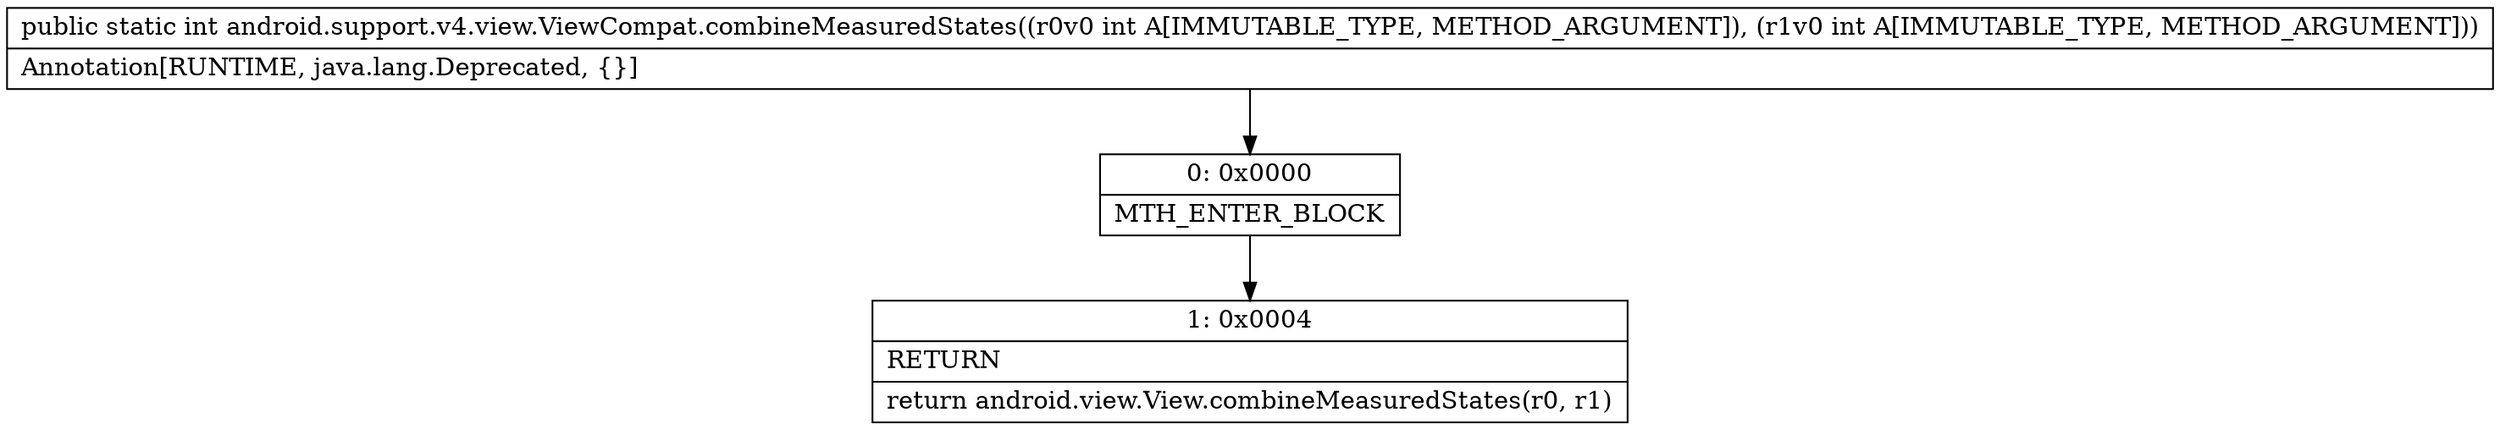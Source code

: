 digraph "CFG forandroid.support.v4.view.ViewCompat.combineMeasuredStates(II)I" {
Node_0 [shape=record,label="{0\:\ 0x0000|MTH_ENTER_BLOCK\l}"];
Node_1 [shape=record,label="{1\:\ 0x0004|RETURN\l|return android.view.View.combineMeasuredStates(r0, r1)\l}"];
MethodNode[shape=record,label="{public static int android.support.v4.view.ViewCompat.combineMeasuredStates((r0v0 int A[IMMUTABLE_TYPE, METHOD_ARGUMENT]), (r1v0 int A[IMMUTABLE_TYPE, METHOD_ARGUMENT]))  | Annotation[RUNTIME, java.lang.Deprecated, \{\}]\l}"];
MethodNode -> Node_0;
Node_0 -> Node_1;
}

